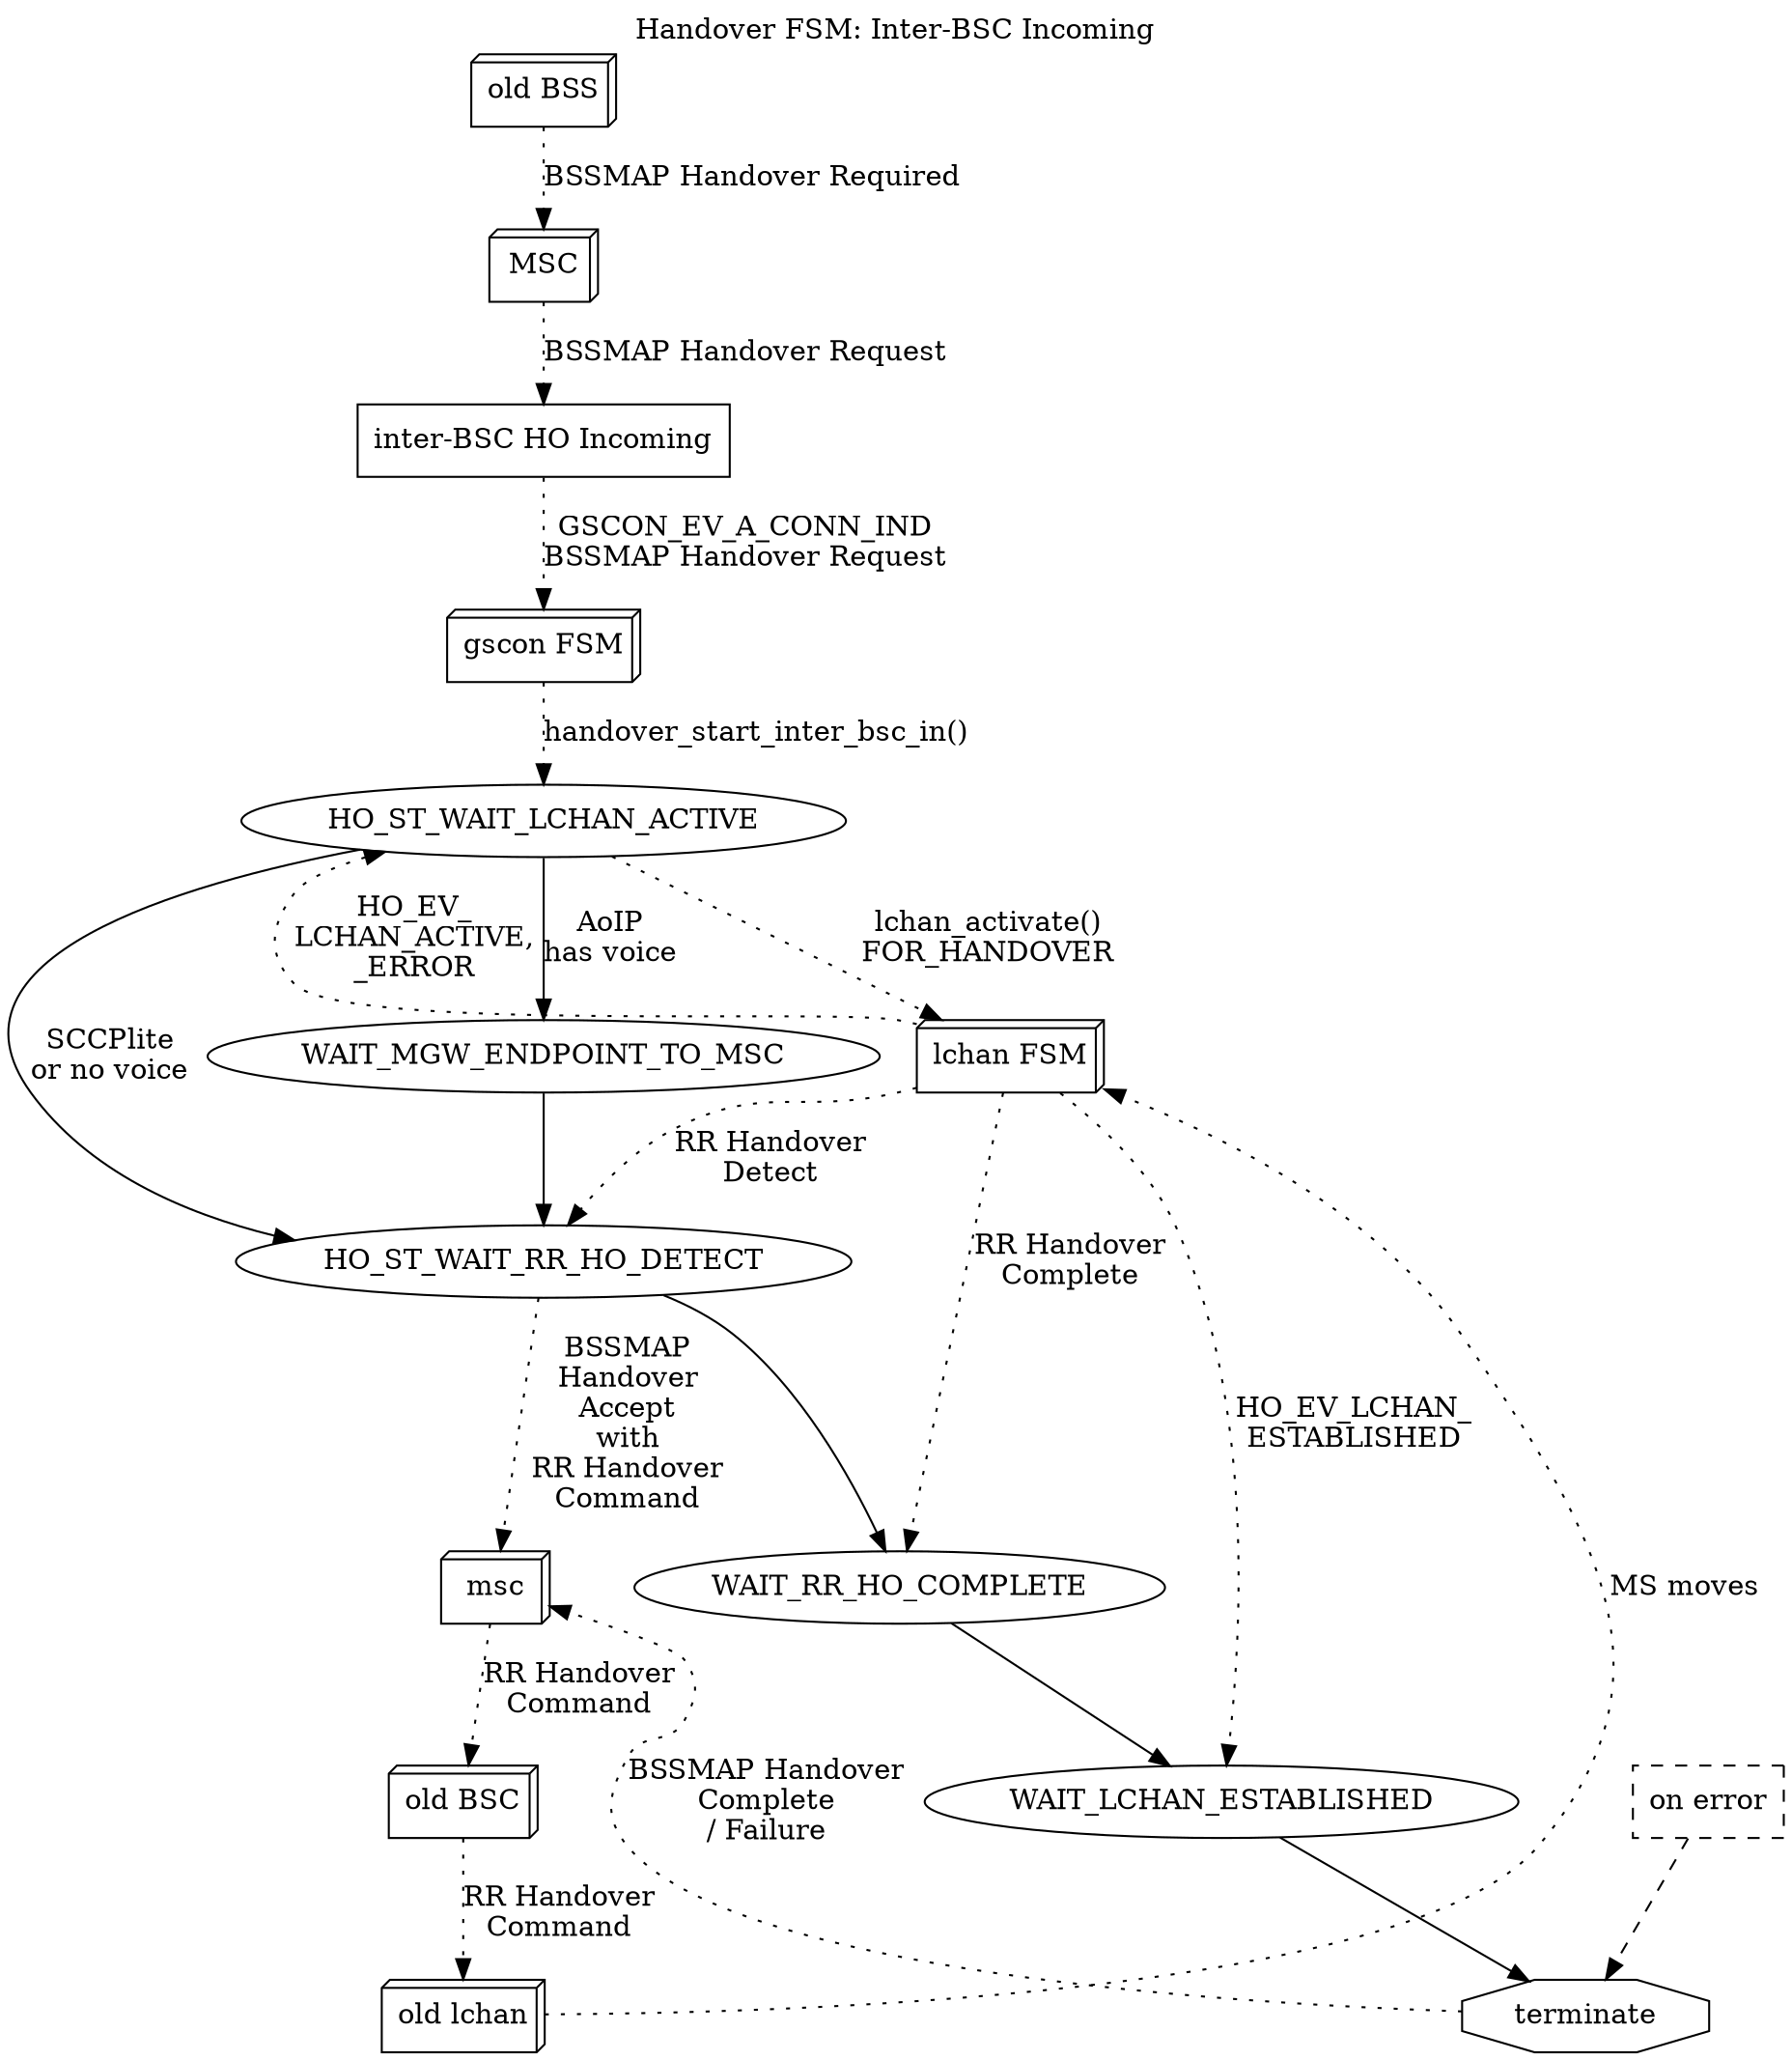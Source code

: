 digraph G {
rankdir=TB
labelloc=t; label="Handover FSM: Inter-BSC Incoming"

	old_bss [label="old BSS",shape=box3d]
	msc [label="MSC",shape=box3d]
	ho_in [label="inter-BSC HO Incoming",shape=box]
	gscon [label="gscon FSM",shape=box3d]
	lchan [label="lchan FSM",shape=box3d]
	msc2 [label="msc",shape=box3d]
	old_bsc2 [label="old BSC",shape=box3d]
	old_lchan [label="old lchan",shape=box3d]
	terminate [shape=octagon]

	old_bss -> msc [label="BSSMAP Handover Required",style=dotted]
	msc -> ho_in [label="BSSMAP Handover Request",style=dotted]
	ho_in -> gscon [label="GSCON_EV_A_CONN_IND\nBSSMAP Handover Request",style=dotted]
	gscon -> HO_ST_WAIT_LCHAN_ACTIVE [label="handover_start_inter_bsc_in()",style=dotted]
	HO_ST_WAIT_LCHAN_ACTIVE -> lchan [label="lchan_activate()\nFOR_HANDOVER",style=dotted]
	lchan -> HO_ST_WAIT_LCHAN_ACTIVE [label="HO_EV_\nLCHAN_ACTIVE,\n_ERROR",style=dotted,constraint=false]
	HO_ST_WAIT_LCHAN_ACTIVE -> HO_ST_WAIT_RR_HO_DETECT [label="SCCPlite\nor no voice"]

	HO_ST_WAIT_LCHAN_ACTIVE -> WAIT_MGW_ENDPOINT_TO_MSC [label="AoIP\nhas voice"]
	WAIT_MGW_ENDPOINT_TO_MSC -> HO_ST_WAIT_RR_HO_DETECT
	
	HO_ST_WAIT_RR_HO_DETECT -> msc2 [label="BSSMAP\nHandover\nAccept\nwith\nRR Handover\nCommand",style=dotted]
	msc2 -> old_bsc2 -> old_lchan [label="RR Handover\nCommand",style=dotted]
	old_lchan -> lchan [label="MS moves",style=dotted,constraint=false]

	lchan -> HO_ST_WAIT_RR_HO_DETECT [label="RR Handover\nDetect",style=dotted]
	HO_ST_WAIT_RR_HO_DETECT -> WAIT_RR_HO_COMPLETE

	lchan -> WAIT_RR_HO_COMPLETE [label="RR Handover\nComplete",style=dotted]
	WAIT_RR_HO_COMPLETE -> WAIT_LCHAN_ESTABLISHED
	lchan -> WAIT_LCHAN_ESTABLISHED [label="HO_EV_LCHAN_\nESTABLISHED",style=dotted]

	WAIT_LCHAN_ESTABLISHED -> terminate
	terminate -> msc2 [label="BSSMAP Handover\nComplete\n/ Failure",style=dotted,constraint=false]

	err [label="on error",shape=box,style=dashed]
	err -> terminate [style=dashed]

}
